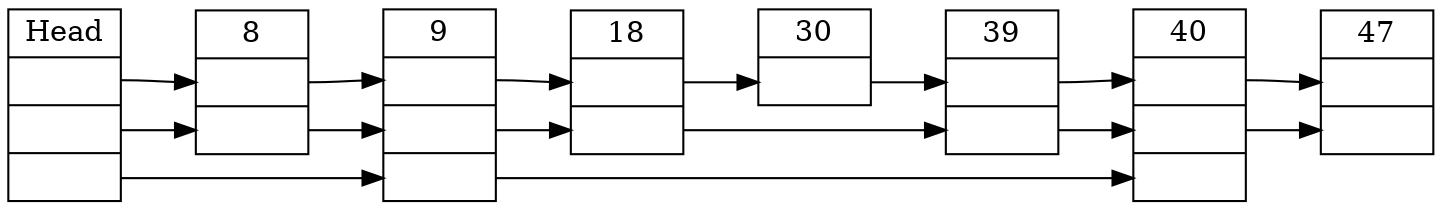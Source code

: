 digraph skip {
	rankdir=LR;
	nodesep=0
	node [shape=record, weight=4]

	H [label="Head|<0>|<1>|<2>"]

	8 [label="8|<0>|<1>"]
	30 [label="30|<0>"]
	47 [label="47|<0>|<1>"]
	39 [label="39|<0>|<1>"]
	18 [label="18|<0>|<1>"]
	40 [label="40|<0>|<1>|<2>"]
	9 [label="9|<0>|<1>|<2>"]

	H:0->8:0->9:0->18:0->30:0->39:0->40:0->47:0
	H:1->8:1->9:1->18:1->39:1->40:1->47:1
	H:2->9:2->40:2
}
